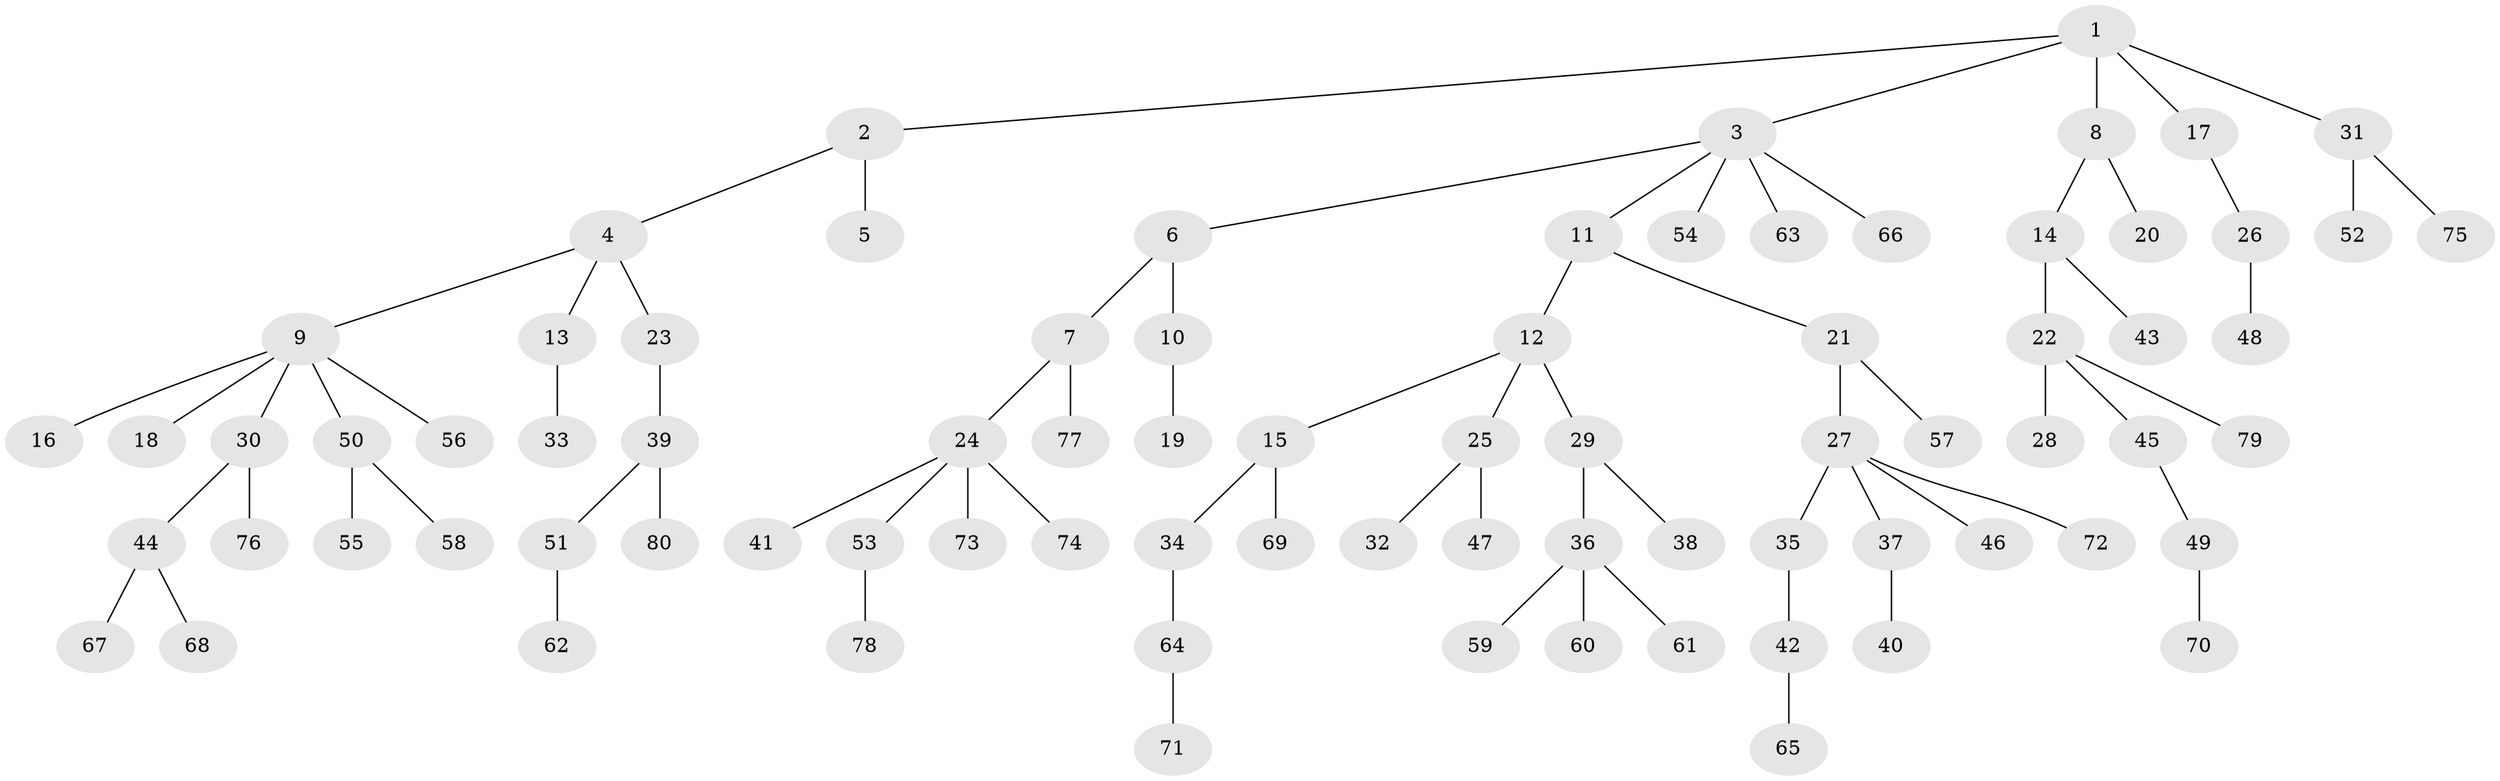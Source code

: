 // Generated by graph-tools (version 1.1) at 2025/26/03/09/25 03:26:28]
// undirected, 80 vertices, 79 edges
graph export_dot {
graph [start="1"]
  node [color=gray90,style=filled];
  1;
  2;
  3;
  4;
  5;
  6;
  7;
  8;
  9;
  10;
  11;
  12;
  13;
  14;
  15;
  16;
  17;
  18;
  19;
  20;
  21;
  22;
  23;
  24;
  25;
  26;
  27;
  28;
  29;
  30;
  31;
  32;
  33;
  34;
  35;
  36;
  37;
  38;
  39;
  40;
  41;
  42;
  43;
  44;
  45;
  46;
  47;
  48;
  49;
  50;
  51;
  52;
  53;
  54;
  55;
  56;
  57;
  58;
  59;
  60;
  61;
  62;
  63;
  64;
  65;
  66;
  67;
  68;
  69;
  70;
  71;
  72;
  73;
  74;
  75;
  76;
  77;
  78;
  79;
  80;
  1 -- 2;
  1 -- 3;
  1 -- 8;
  1 -- 17;
  1 -- 31;
  2 -- 4;
  2 -- 5;
  3 -- 6;
  3 -- 11;
  3 -- 54;
  3 -- 63;
  3 -- 66;
  4 -- 9;
  4 -- 13;
  4 -- 23;
  6 -- 7;
  6 -- 10;
  7 -- 24;
  7 -- 77;
  8 -- 14;
  8 -- 20;
  9 -- 16;
  9 -- 18;
  9 -- 30;
  9 -- 50;
  9 -- 56;
  10 -- 19;
  11 -- 12;
  11 -- 21;
  12 -- 15;
  12 -- 25;
  12 -- 29;
  13 -- 33;
  14 -- 22;
  14 -- 43;
  15 -- 34;
  15 -- 69;
  17 -- 26;
  21 -- 27;
  21 -- 57;
  22 -- 28;
  22 -- 45;
  22 -- 79;
  23 -- 39;
  24 -- 41;
  24 -- 53;
  24 -- 73;
  24 -- 74;
  25 -- 32;
  25 -- 47;
  26 -- 48;
  27 -- 35;
  27 -- 37;
  27 -- 46;
  27 -- 72;
  29 -- 36;
  29 -- 38;
  30 -- 44;
  30 -- 76;
  31 -- 52;
  31 -- 75;
  34 -- 64;
  35 -- 42;
  36 -- 59;
  36 -- 60;
  36 -- 61;
  37 -- 40;
  39 -- 51;
  39 -- 80;
  42 -- 65;
  44 -- 67;
  44 -- 68;
  45 -- 49;
  49 -- 70;
  50 -- 55;
  50 -- 58;
  51 -- 62;
  53 -- 78;
  64 -- 71;
}
